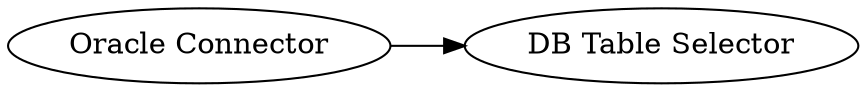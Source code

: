 digraph {
	"2673802080256484983_2" [label="DB Table Selector"]
	"2673802080256484983_1" [label="Oracle Connector"]
	"2673802080256484983_1" -> "2673802080256484983_2"
	rankdir=LR
}
